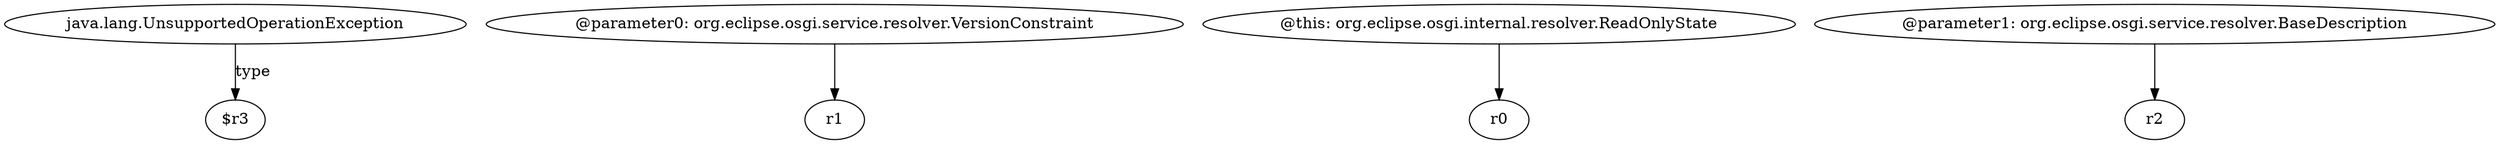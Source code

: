 digraph g {
0[label="java.lang.UnsupportedOperationException"]
1[label="$r3"]
0->1[label="type"]
2[label="@parameter0: org.eclipse.osgi.service.resolver.VersionConstraint"]
3[label="r1"]
2->3[label=""]
4[label="@this: org.eclipse.osgi.internal.resolver.ReadOnlyState"]
5[label="r0"]
4->5[label=""]
6[label="@parameter1: org.eclipse.osgi.service.resolver.BaseDescription"]
7[label="r2"]
6->7[label=""]
}
